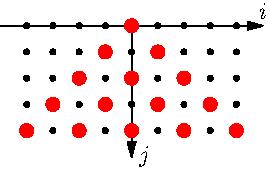size(6cm,3cm);
import graph;
xaxis( xmin = -5, xmax = 5, EndArrow);
yaxis( ymin = -5, ymax =0, BeginArrow);
label("$i$",(5,0),N);
label("$j$",(0,-5),E);
for(int i=-4; i<5; ++i){
  for(int j=0; j+5>0; --j){
    dot((i,j));
  }
}
dot((0,0),red+7);
dot((-1,-1),red+7);dot((1,-1),red+7);
dot((-2,-2),red+7);dot((0,-2),red+7);dot((2,-2),red+7);
dot((-3,-3),red+7);dot((-1,-3),red+7);dot((1,-3),red+7);dot((3,-3),red+7);
dot((-4,-4),red+7);dot((-2,-4),red+7);dot((0,-4),red+7);dot((2,-4),red+7);dot((4,-4),red+7);
